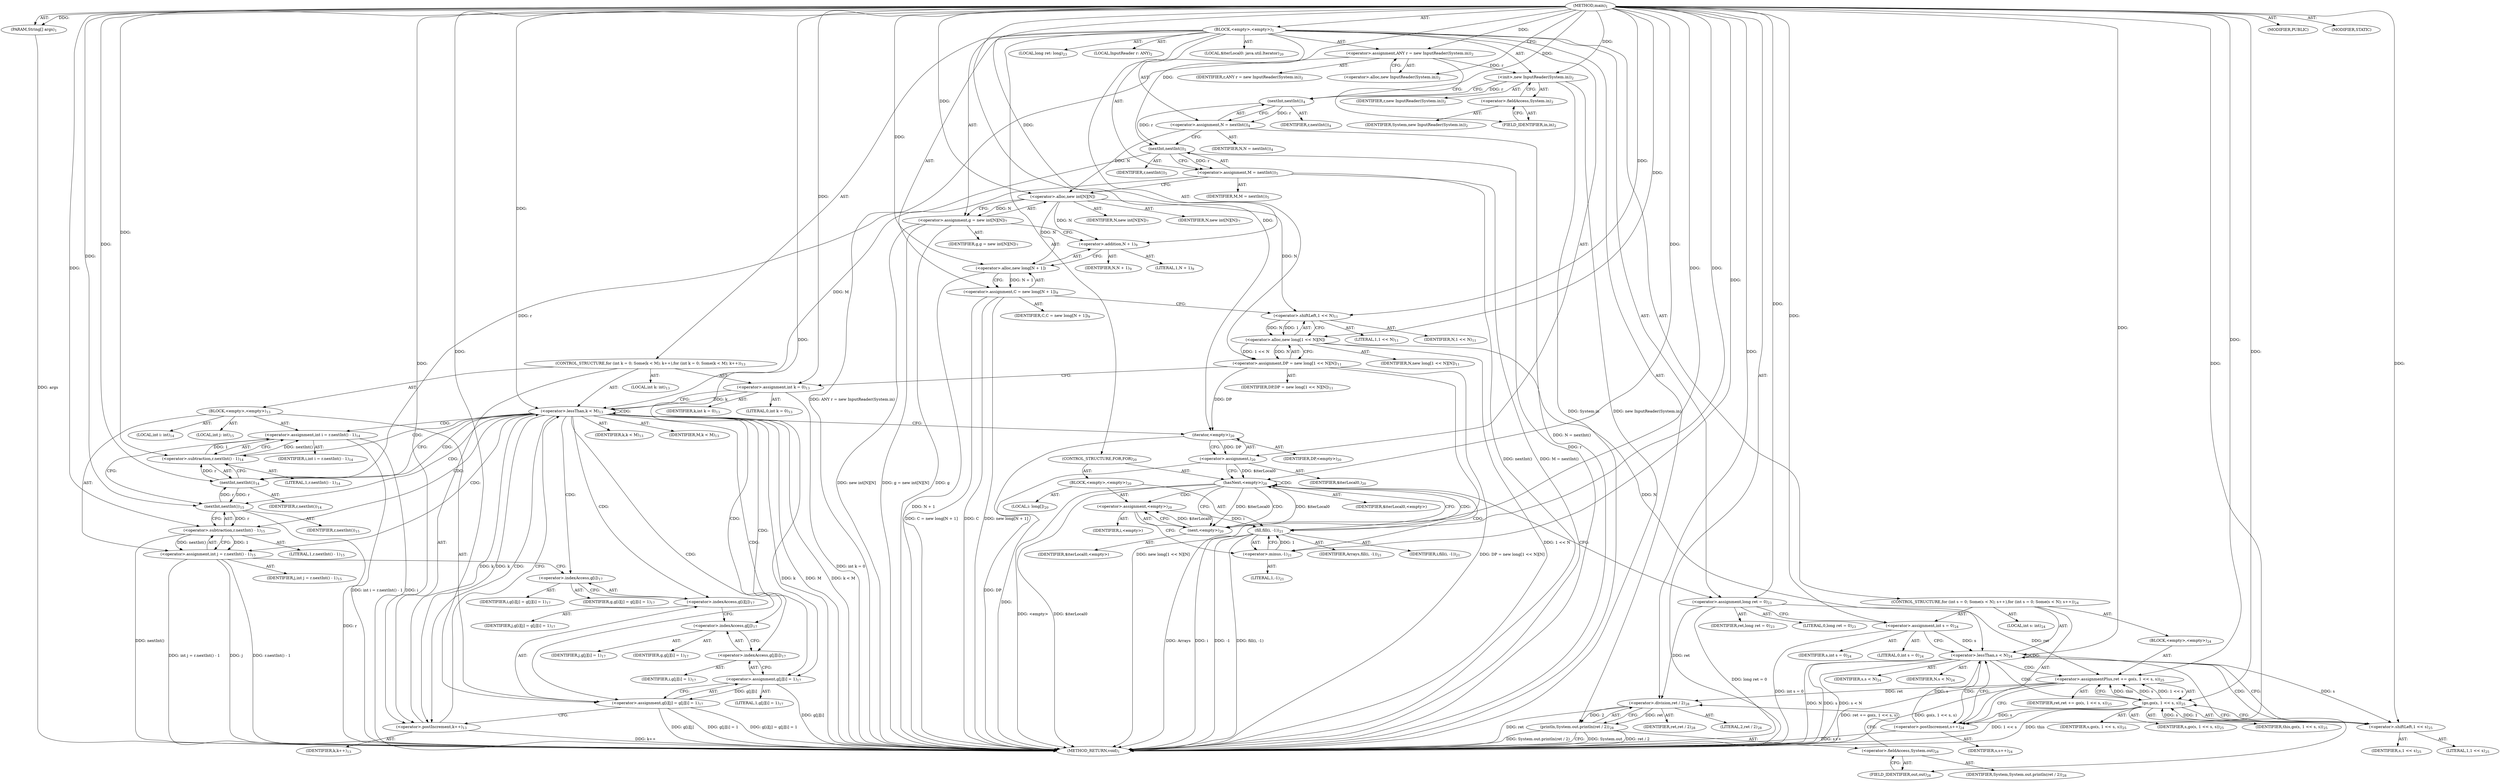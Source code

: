 digraph "main" {  
"19" [label = <(METHOD,main)<SUB>1</SUB>> ]
"20" [label = <(PARAM,String[] args)<SUB>1</SUB>> ]
"21" [label = <(BLOCK,&lt;empty&gt;,&lt;empty&gt;)<SUB>1</SUB>> ]
"4" [label = <(LOCAL,InputReader r: ANY)<SUB>2</SUB>> ]
"22" [label = <(&lt;operator&gt;.assignment,ANY r = new InputReader(System.in))<SUB>2</SUB>> ]
"23" [label = <(IDENTIFIER,r,ANY r = new InputReader(System.in))<SUB>2</SUB>> ]
"24" [label = <(&lt;operator&gt;.alloc,new InputReader(System.in))<SUB>2</SUB>> ]
"25" [label = <(&lt;init&gt;,new InputReader(System.in))<SUB>2</SUB>> ]
"3" [label = <(IDENTIFIER,r,new InputReader(System.in))<SUB>2</SUB>> ]
"26" [label = <(&lt;operator&gt;.fieldAccess,System.in)<SUB>2</SUB>> ]
"27" [label = <(IDENTIFIER,System,new InputReader(System.in))<SUB>2</SUB>> ]
"28" [label = <(FIELD_IDENTIFIER,in,in)<SUB>2</SUB>> ]
"29" [label = <(&lt;operator&gt;.assignment,N = nextInt())<SUB>4</SUB>> ]
"30" [label = <(IDENTIFIER,N,N = nextInt())<SUB>4</SUB>> ]
"31" [label = <(nextInt,nextInt())<SUB>4</SUB>> ]
"32" [label = <(IDENTIFIER,r,nextInt())<SUB>4</SUB>> ]
"33" [label = <(&lt;operator&gt;.assignment,M = nextInt())<SUB>5</SUB>> ]
"34" [label = <(IDENTIFIER,M,M = nextInt())<SUB>5</SUB>> ]
"35" [label = <(nextInt,nextInt())<SUB>5</SUB>> ]
"36" [label = <(IDENTIFIER,r,nextInt())<SUB>5</SUB>> ]
"37" [label = <(&lt;operator&gt;.assignment,g = new int[N][N])<SUB>7</SUB>> ]
"38" [label = <(IDENTIFIER,g,g = new int[N][N])<SUB>7</SUB>> ]
"39" [label = <(&lt;operator&gt;.alloc,new int[N][N])> ]
"40" [label = <(IDENTIFIER,N,new int[N][N])<SUB>7</SUB>> ]
"41" [label = <(IDENTIFIER,N,new int[N][N])<SUB>7</SUB>> ]
"42" [label = <(&lt;operator&gt;.assignment,C = new long[N + 1])<SUB>9</SUB>> ]
"43" [label = <(IDENTIFIER,C,C = new long[N + 1])<SUB>9</SUB>> ]
"44" [label = <(&lt;operator&gt;.alloc,new long[N + 1])> ]
"45" [label = <(&lt;operator&gt;.addition,N + 1)<SUB>9</SUB>> ]
"46" [label = <(IDENTIFIER,N,N + 1)<SUB>9</SUB>> ]
"47" [label = <(LITERAL,1,N + 1)<SUB>9</SUB>> ]
"48" [label = <(&lt;operator&gt;.assignment,DP = new long[1 &lt;&lt; N][N])<SUB>11</SUB>> ]
"49" [label = <(IDENTIFIER,DP,DP = new long[1 &lt;&lt; N][N])<SUB>11</SUB>> ]
"50" [label = <(&lt;operator&gt;.alloc,new long[1 &lt;&lt; N][N])> ]
"51" [label = <(&lt;operator&gt;.shiftLeft,1 &lt;&lt; N)<SUB>11</SUB>> ]
"52" [label = <(LITERAL,1,1 &lt;&lt; N)<SUB>11</SUB>> ]
"53" [label = <(IDENTIFIER,N,1 &lt;&lt; N)<SUB>11</SUB>> ]
"54" [label = <(IDENTIFIER,N,new long[1 &lt;&lt; N][N])<SUB>11</SUB>> ]
"55" [label = <(CONTROL_STRUCTURE,for (int k = 0; Some(k &lt; M); k++),for (int k = 0; Some(k &lt; M); k++))<SUB>13</SUB>> ]
"56" [label = <(LOCAL,int k: int)<SUB>13</SUB>> ]
"57" [label = <(&lt;operator&gt;.assignment,int k = 0)<SUB>13</SUB>> ]
"58" [label = <(IDENTIFIER,k,int k = 0)<SUB>13</SUB>> ]
"59" [label = <(LITERAL,0,int k = 0)<SUB>13</SUB>> ]
"60" [label = <(&lt;operator&gt;.lessThan,k &lt; M)<SUB>13</SUB>> ]
"61" [label = <(IDENTIFIER,k,k &lt; M)<SUB>13</SUB>> ]
"62" [label = <(IDENTIFIER,M,k &lt; M)<SUB>13</SUB>> ]
"63" [label = <(&lt;operator&gt;.postIncrement,k++)<SUB>13</SUB>> ]
"64" [label = <(IDENTIFIER,k,k++)<SUB>13</SUB>> ]
"65" [label = <(BLOCK,&lt;empty&gt;,&lt;empty&gt;)<SUB>13</SUB>> ]
"66" [label = <(LOCAL,int i: int)<SUB>14</SUB>> ]
"67" [label = <(&lt;operator&gt;.assignment,int i = r.nextInt() - 1)<SUB>14</SUB>> ]
"68" [label = <(IDENTIFIER,i,int i = r.nextInt() - 1)<SUB>14</SUB>> ]
"69" [label = <(&lt;operator&gt;.subtraction,r.nextInt() - 1)<SUB>14</SUB>> ]
"70" [label = <(nextInt,nextInt())<SUB>14</SUB>> ]
"71" [label = <(IDENTIFIER,r,nextInt())<SUB>14</SUB>> ]
"72" [label = <(LITERAL,1,r.nextInt() - 1)<SUB>14</SUB>> ]
"73" [label = <(LOCAL,int j: int)<SUB>15</SUB>> ]
"74" [label = <(&lt;operator&gt;.assignment,int j = r.nextInt() - 1)<SUB>15</SUB>> ]
"75" [label = <(IDENTIFIER,j,int j = r.nextInt() - 1)<SUB>15</SUB>> ]
"76" [label = <(&lt;operator&gt;.subtraction,r.nextInt() - 1)<SUB>15</SUB>> ]
"77" [label = <(nextInt,nextInt())<SUB>15</SUB>> ]
"78" [label = <(IDENTIFIER,r,nextInt())<SUB>15</SUB>> ]
"79" [label = <(LITERAL,1,r.nextInt() - 1)<SUB>15</SUB>> ]
"80" [label = <(&lt;operator&gt;.assignment,g[i][j] = g[j][i] = 1)<SUB>17</SUB>> ]
"81" [label = <(&lt;operator&gt;.indexAccess,g[i][j])<SUB>17</SUB>> ]
"82" [label = <(&lt;operator&gt;.indexAccess,g[i])<SUB>17</SUB>> ]
"83" [label = <(IDENTIFIER,g,g[i][j] = g[j][i] = 1)<SUB>17</SUB>> ]
"84" [label = <(IDENTIFIER,i,g[i][j] = g[j][i] = 1)<SUB>17</SUB>> ]
"85" [label = <(IDENTIFIER,j,g[i][j] = g[j][i] = 1)<SUB>17</SUB>> ]
"86" [label = <(&lt;operator&gt;.assignment,g[j][i] = 1)<SUB>17</SUB>> ]
"87" [label = <(&lt;operator&gt;.indexAccess,g[j][i])<SUB>17</SUB>> ]
"88" [label = <(&lt;operator&gt;.indexAccess,g[j])<SUB>17</SUB>> ]
"89" [label = <(IDENTIFIER,g,g[j][i] = 1)<SUB>17</SUB>> ]
"90" [label = <(IDENTIFIER,j,g[j][i] = 1)<SUB>17</SUB>> ]
"91" [label = <(IDENTIFIER,i,g[j][i] = 1)<SUB>17</SUB>> ]
"92" [label = <(LITERAL,1,g[j][i] = 1)<SUB>17</SUB>> ]
"93" [label = <(LOCAL,$iterLocal0: java.util.Iterator)<SUB>20</SUB>> ]
"94" [label = <(&lt;operator&gt;.assignment,)<SUB>20</SUB>> ]
"95" [label = <(IDENTIFIER,$iterLocal0,)<SUB>20</SUB>> ]
"96" [label = <(iterator,&lt;empty&gt;)<SUB>20</SUB>> ]
"97" [label = <(IDENTIFIER,DP,&lt;empty&gt;)<SUB>20</SUB>> ]
"98" [label = <(CONTROL_STRUCTURE,FOR,FOR)<SUB>20</SUB>> ]
"99" [label = <(hasNext,&lt;empty&gt;)<SUB>20</SUB>> ]
"100" [label = <(IDENTIFIER,$iterLocal0,&lt;empty&gt;)> ]
"101" [label = <(BLOCK,&lt;empty&gt;,&lt;empty&gt;)<SUB>20</SUB>> ]
"102" [label = <(LOCAL,i: long[])<SUB>20</SUB>> ]
"103" [label = <(&lt;operator&gt;.assignment,&lt;empty&gt;)<SUB>20</SUB>> ]
"104" [label = <(IDENTIFIER,i,&lt;empty&gt;)> ]
"105" [label = <(next,&lt;empty&gt;)<SUB>20</SUB>> ]
"106" [label = <(IDENTIFIER,$iterLocal0,&lt;empty&gt;)> ]
"107" [label = <(fill,fill(i, -1))<SUB>21</SUB>> ]
"108" [label = <(IDENTIFIER,Arrays,fill(i, -1))<SUB>21</SUB>> ]
"109" [label = <(IDENTIFIER,i,fill(i, -1))<SUB>21</SUB>> ]
"110" [label = <(&lt;operator&gt;.minus,-1)<SUB>21</SUB>> ]
"111" [label = <(LITERAL,1,-1)<SUB>21</SUB>> ]
"112" [label = <(LOCAL,long ret: long)<SUB>23</SUB>> ]
"113" [label = <(&lt;operator&gt;.assignment,long ret = 0)<SUB>23</SUB>> ]
"114" [label = <(IDENTIFIER,ret,long ret = 0)<SUB>23</SUB>> ]
"115" [label = <(LITERAL,0,long ret = 0)<SUB>23</SUB>> ]
"116" [label = <(CONTROL_STRUCTURE,for (int s = 0; Some(s &lt; N); s++),for (int s = 0; Some(s &lt; N); s++))<SUB>24</SUB>> ]
"117" [label = <(LOCAL,int s: int)<SUB>24</SUB>> ]
"118" [label = <(&lt;operator&gt;.assignment,int s = 0)<SUB>24</SUB>> ]
"119" [label = <(IDENTIFIER,s,int s = 0)<SUB>24</SUB>> ]
"120" [label = <(LITERAL,0,int s = 0)<SUB>24</SUB>> ]
"121" [label = <(&lt;operator&gt;.lessThan,s &lt; N)<SUB>24</SUB>> ]
"122" [label = <(IDENTIFIER,s,s &lt; N)<SUB>24</SUB>> ]
"123" [label = <(IDENTIFIER,N,s &lt; N)<SUB>24</SUB>> ]
"124" [label = <(&lt;operator&gt;.postIncrement,s++)<SUB>24</SUB>> ]
"125" [label = <(IDENTIFIER,s,s++)<SUB>24</SUB>> ]
"126" [label = <(BLOCK,&lt;empty&gt;,&lt;empty&gt;)<SUB>24</SUB>> ]
"127" [label = <(&lt;operator&gt;.assignmentPlus,ret += go(s, 1 &lt;&lt; s, s))<SUB>25</SUB>> ]
"128" [label = <(IDENTIFIER,ret,ret += go(s, 1 &lt;&lt; s, s))<SUB>25</SUB>> ]
"129" [label = <(go,go(s, 1 &lt;&lt; s, s))<SUB>25</SUB>> ]
"130" [label = <(IDENTIFIER,this,go(s, 1 &lt;&lt; s, s))<SUB>25</SUB>> ]
"131" [label = <(IDENTIFIER,s,go(s, 1 &lt;&lt; s, s))<SUB>25</SUB>> ]
"132" [label = <(&lt;operator&gt;.shiftLeft,1 &lt;&lt; s)<SUB>25</SUB>> ]
"133" [label = <(LITERAL,1,1 &lt;&lt; s)<SUB>25</SUB>> ]
"134" [label = <(IDENTIFIER,s,1 &lt;&lt; s)<SUB>25</SUB>> ]
"135" [label = <(IDENTIFIER,s,go(s, 1 &lt;&lt; s, s))<SUB>25</SUB>> ]
"136" [label = <(println,System.out.println(ret / 2))<SUB>28</SUB>> ]
"137" [label = <(&lt;operator&gt;.fieldAccess,System.out)<SUB>28</SUB>> ]
"138" [label = <(IDENTIFIER,System,System.out.println(ret / 2))<SUB>28</SUB>> ]
"139" [label = <(FIELD_IDENTIFIER,out,out)<SUB>28</SUB>> ]
"140" [label = <(&lt;operator&gt;.division,ret / 2)<SUB>28</SUB>> ]
"141" [label = <(IDENTIFIER,ret,ret / 2)<SUB>28</SUB>> ]
"142" [label = <(LITERAL,2,ret / 2)<SUB>28</SUB>> ]
"143" [label = <(MODIFIER,PUBLIC)> ]
"144" [label = <(MODIFIER,STATIC)> ]
"145" [label = <(METHOD_RETURN,void)<SUB>1</SUB>> ]
  "19" -> "20"  [ label = "AST: "] 
  "19" -> "21"  [ label = "AST: "] 
  "19" -> "143"  [ label = "AST: "] 
  "19" -> "144"  [ label = "AST: "] 
  "19" -> "145"  [ label = "AST: "] 
  "21" -> "4"  [ label = "AST: "] 
  "21" -> "22"  [ label = "AST: "] 
  "21" -> "25"  [ label = "AST: "] 
  "21" -> "29"  [ label = "AST: "] 
  "21" -> "33"  [ label = "AST: "] 
  "21" -> "37"  [ label = "AST: "] 
  "21" -> "42"  [ label = "AST: "] 
  "21" -> "48"  [ label = "AST: "] 
  "21" -> "55"  [ label = "AST: "] 
  "21" -> "93"  [ label = "AST: "] 
  "21" -> "94"  [ label = "AST: "] 
  "21" -> "98"  [ label = "AST: "] 
  "21" -> "112"  [ label = "AST: "] 
  "21" -> "113"  [ label = "AST: "] 
  "21" -> "116"  [ label = "AST: "] 
  "21" -> "136"  [ label = "AST: "] 
  "22" -> "23"  [ label = "AST: "] 
  "22" -> "24"  [ label = "AST: "] 
  "25" -> "3"  [ label = "AST: "] 
  "25" -> "26"  [ label = "AST: "] 
  "26" -> "27"  [ label = "AST: "] 
  "26" -> "28"  [ label = "AST: "] 
  "29" -> "30"  [ label = "AST: "] 
  "29" -> "31"  [ label = "AST: "] 
  "31" -> "32"  [ label = "AST: "] 
  "33" -> "34"  [ label = "AST: "] 
  "33" -> "35"  [ label = "AST: "] 
  "35" -> "36"  [ label = "AST: "] 
  "37" -> "38"  [ label = "AST: "] 
  "37" -> "39"  [ label = "AST: "] 
  "39" -> "40"  [ label = "AST: "] 
  "39" -> "41"  [ label = "AST: "] 
  "42" -> "43"  [ label = "AST: "] 
  "42" -> "44"  [ label = "AST: "] 
  "44" -> "45"  [ label = "AST: "] 
  "45" -> "46"  [ label = "AST: "] 
  "45" -> "47"  [ label = "AST: "] 
  "48" -> "49"  [ label = "AST: "] 
  "48" -> "50"  [ label = "AST: "] 
  "50" -> "51"  [ label = "AST: "] 
  "50" -> "54"  [ label = "AST: "] 
  "51" -> "52"  [ label = "AST: "] 
  "51" -> "53"  [ label = "AST: "] 
  "55" -> "56"  [ label = "AST: "] 
  "55" -> "57"  [ label = "AST: "] 
  "55" -> "60"  [ label = "AST: "] 
  "55" -> "63"  [ label = "AST: "] 
  "55" -> "65"  [ label = "AST: "] 
  "57" -> "58"  [ label = "AST: "] 
  "57" -> "59"  [ label = "AST: "] 
  "60" -> "61"  [ label = "AST: "] 
  "60" -> "62"  [ label = "AST: "] 
  "63" -> "64"  [ label = "AST: "] 
  "65" -> "66"  [ label = "AST: "] 
  "65" -> "67"  [ label = "AST: "] 
  "65" -> "73"  [ label = "AST: "] 
  "65" -> "74"  [ label = "AST: "] 
  "65" -> "80"  [ label = "AST: "] 
  "67" -> "68"  [ label = "AST: "] 
  "67" -> "69"  [ label = "AST: "] 
  "69" -> "70"  [ label = "AST: "] 
  "69" -> "72"  [ label = "AST: "] 
  "70" -> "71"  [ label = "AST: "] 
  "74" -> "75"  [ label = "AST: "] 
  "74" -> "76"  [ label = "AST: "] 
  "76" -> "77"  [ label = "AST: "] 
  "76" -> "79"  [ label = "AST: "] 
  "77" -> "78"  [ label = "AST: "] 
  "80" -> "81"  [ label = "AST: "] 
  "80" -> "86"  [ label = "AST: "] 
  "81" -> "82"  [ label = "AST: "] 
  "81" -> "85"  [ label = "AST: "] 
  "82" -> "83"  [ label = "AST: "] 
  "82" -> "84"  [ label = "AST: "] 
  "86" -> "87"  [ label = "AST: "] 
  "86" -> "92"  [ label = "AST: "] 
  "87" -> "88"  [ label = "AST: "] 
  "87" -> "91"  [ label = "AST: "] 
  "88" -> "89"  [ label = "AST: "] 
  "88" -> "90"  [ label = "AST: "] 
  "94" -> "95"  [ label = "AST: "] 
  "94" -> "96"  [ label = "AST: "] 
  "96" -> "97"  [ label = "AST: "] 
  "98" -> "99"  [ label = "AST: "] 
  "98" -> "101"  [ label = "AST: "] 
  "99" -> "100"  [ label = "AST: "] 
  "101" -> "102"  [ label = "AST: "] 
  "101" -> "103"  [ label = "AST: "] 
  "101" -> "107"  [ label = "AST: "] 
  "103" -> "104"  [ label = "AST: "] 
  "103" -> "105"  [ label = "AST: "] 
  "105" -> "106"  [ label = "AST: "] 
  "107" -> "108"  [ label = "AST: "] 
  "107" -> "109"  [ label = "AST: "] 
  "107" -> "110"  [ label = "AST: "] 
  "110" -> "111"  [ label = "AST: "] 
  "113" -> "114"  [ label = "AST: "] 
  "113" -> "115"  [ label = "AST: "] 
  "116" -> "117"  [ label = "AST: "] 
  "116" -> "118"  [ label = "AST: "] 
  "116" -> "121"  [ label = "AST: "] 
  "116" -> "124"  [ label = "AST: "] 
  "116" -> "126"  [ label = "AST: "] 
  "118" -> "119"  [ label = "AST: "] 
  "118" -> "120"  [ label = "AST: "] 
  "121" -> "122"  [ label = "AST: "] 
  "121" -> "123"  [ label = "AST: "] 
  "124" -> "125"  [ label = "AST: "] 
  "126" -> "127"  [ label = "AST: "] 
  "127" -> "128"  [ label = "AST: "] 
  "127" -> "129"  [ label = "AST: "] 
  "129" -> "130"  [ label = "AST: "] 
  "129" -> "131"  [ label = "AST: "] 
  "129" -> "132"  [ label = "AST: "] 
  "129" -> "135"  [ label = "AST: "] 
  "132" -> "133"  [ label = "AST: "] 
  "132" -> "134"  [ label = "AST: "] 
  "136" -> "137"  [ label = "AST: "] 
  "136" -> "140"  [ label = "AST: "] 
  "137" -> "138"  [ label = "AST: "] 
  "137" -> "139"  [ label = "AST: "] 
  "140" -> "141"  [ label = "AST: "] 
  "140" -> "142"  [ label = "AST: "] 
  "22" -> "28"  [ label = "CFG: "] 
  "25" -> "31"  [ label = "CFG: "] 
  "29" -> "35"  [ label = "CFG: "] 
  "33" -> "39"  [ label = "CFG: "] 
  "37" -> "45"  [ label = "CFG: "] 
  "42" -> "51"  [ label = "CFG: "] 
  "48" -> "57"  [ label = "CFG: "] 
  "94" -> "99"  [ label = "CFG: "] 
  "113" -> "118"  [ label = "CFG: "] 
  "136" -> "145"  [ label = "CFG: "] 
  "24" -> "22"  [ label = "CFG: "] 
  "26" -> "25"  [ label = "CFG: "] 
  "31" -> "29"  [ label = "CFG: "] 
  "35" -> "33"  [ label = "CFG: "] 
  "39" -> "37"  [ label = "CFG: "] 
  "44" -> "42"  [ label = "CFG: "] 
  "50" -> "48"  [ label = "CFG: "] 
  "57" -> "60"  [ label = "CFG: "] 
  "60" -> "70"  [ label = "CFG: "] 
  "60" -> "96"  [ label = "CFG: "] 
  "63" -> "60"  [ label = "CFG: "] 
  "96" -> "94"  [ label = "CFG: "] 
  "99" -> "105"  [ label = "CFG: "] 
  "99" -> "113"  [ label = "CFG: "] 
  "118" -> "121"  [ label = "CFG: "] 
  "121" -> "132"  [ label = "CFG: "] 
  "121" -> "139"  [ label = "CFG: "] 
  "124" -> "121"  [ label = "CFG: "] 
  "137" -> "140"  [ label = "CFG: "] 
  "140" -> "136"  [ label = "CFG: "] 
  "28" -> "26"  [ label = "CFG: "] 
  "45" -> "44"  [ label = "CFG: "] 
  "51" -> "50"  [ label = "CFG: "] 
  "67" -> "77"  [ label = "CFG: "] 
  "74" -> "82"  [ label = "CFG: "] 
  "80" -> "63"  [ label = "CFG: "] 
  "103" -> "110"  [ label = "CFG: "] 
  "107" -> "99"  [ label = "CFG: "] 
  "127" -> "124"  [ label = "CFG: "] 
  "139" -> "137"  [ label = "CFG: "] 
  "69" -> "67"  [ label = "CFG: "] 
  "76" -> "74"  [ label = "CFG: "] 
  "81" -> "88"  [ label = "CFG: "] 
  "86" -> "80"  [ label = "CFG: "] 
  "105" -> "103"  [ label = "CFG: "] 
  "110" -> "107"  [ label = "CFG: "] 
  "129" -> "127"  [ label = "CFG: "] 
  "70" -> "69"  [ label = "CFG: "] 
  "77" -> "76"  [ label = "CFG: "] 
  "82" -> "81"  [ label = "CFG: "] 
  "87" -> "86"  [ label = "CFG: "] 
  "132" -> "129"  [ label = "CFG: "] 
  "88" -> "87"  [ label = "CFG: "] 
  "19" -> "24"  [ label = "CFG: "] 
  "20" -> "145"  [ label = "DDG: args"] 
  "22" -> "145"  [ label = "DDG: ANY r = new InputReader(System.in)"] 
  "25" -> "145"  [ label = "DDG: System.in"] 
  "25" -> "145"  [ label = "DDG: new InputReader(System.in)"] 
  "29" -> "145"  [ label = "DDG: N = nextInt()"] 
  "35" -> "145"  [ label = "DDG: r"] 
  "33" -> "145"  [ label = "DDG: nextInt()"] 
  "33" -> "145"  [ label = "DDG: M = nextInt()"] 
  "37" -> "145"  [ label = "DDG: g"] 
  "37" -> "145"  [ label = "DDG: new int[N][N]"] 
  "37" -> "145"  [ label = "DDG: g = new int[N][N]"] 
  "44" -> "145"  [ label = "DDG: N + 1"] 
  "42" -> "145"  [ label = "DDG: new long[N + 1]"] 
  "42" -> "145"  [ label = "DDG: C = new long[N + 1]"] 
  "50" -> "145"  [ label = "DDG: 1 &lt;&lt; N"] 
  "48" -> "145"  [ label = "DDG: new long[1 &lt;&lt; N][N]"] 
  "48" -> "145"  [ label = "DDG: DP = new long[1 &lt;&lt; N][N]"] 
  "57" -> "145"  [ label = "DDG: int k = 0"] 
  "60" -> "145"  [ label = "DDG: k"] 
  "60" -> "145"  [ label = "DDG: M"] 
  "60" -> "145"  [ label = "DDG: k &lt; M"] 
  "96" -> "145"  [ label = "DDG: DP"] 
  "94" -> "145"  [ label = "DDG: "] 
  "99" -> "145"  [ label = "DDG: $iterLocal0"] 
  "99" -> "145"  [ label = "DDG: &lt;empty&gt;"] 
  "113" -> "145"  [ label = "DDG: long ret = 0"] 
  "118" -> "145"  [ label = "DDG: int s = 0"] 
  "121" -> "145"  [ label = "DDG: s"] 
  "121" -> "145"  [ label = "DDG: N"] 
  "121" -> "145"  [ label = "DDG: s &lt; N"] 
  "136" -> "145"  [ label = "DDG: System.out"] 
  "140" -> "145"  [ label = "DDG: ret"] 
  "136" -> "145"  [ label = "DDG: ret / 2"] 
  "136" -> "145"  [ label = "DDG: System.out.println(ret / 2)"] 
  "129" -> "145"  [ label = "DDG: 1 &lt;&lt; s"] 
  "127" -> "145"  [ label = "DDG: go(s, 1 &lt;&lt; s, s)"] 
  "127" -> "145"  [ label = "DDG: ret += go(s, 1 &lt;&lt; s, s)"] 
  "124" -> "145"  [ label = "DDG: s++"] 
  "107" -> "145"  [ label = "DDG: i"] 
  "107" -> "145"  [ label = "DDG: -1"] 
  "107" -> "145"  [ label = "DDG: fill(i, -1)"] 
  "67" -> "145"  [ label = "DDG: i"] 
  "67" -> "145"  [ label = "DDG: int i = r.nextInt() - 1"] 
  "74" -> "145"  [ label = "DDG: j"] 
  "77" -> "145"  [ label = "DDG: r"] 
  "76" -> "145"  [ label = "DDG: nextInt()"] 
  "74" -> "145"  [ label = "DDG: r.nextInt() - 1"] 
  "74" -> "145"  [ label = "DDG: int j = r.nextInt() - 1"] 
  "80" -> "145"  [ label = "DDG: g[i][j]"] 
  "86" -> "145"  [ label = "DDG: g[j][i]"] 
  "80" -> "145"  [ label = "DDG: g[j][i] = 1"] 
  "80" -> "145"  [ label = "DDG: g[i][j] = g[j][i] = 1"] 
  "63" -> "145"  [ label = "DDG: k++"] 
  "107" -> "145"  [ label = "DDG: Arrays"] 
  "129" -> "145"  [ label = "DDG: this"] 
  "42" -> "145"  [ label = "DDG: C"] 
  "19" -> "20"  [ label = "DDG: "] 
  "19" -> "22"  [ label = "DDG: "] 
  "31" -> "29"  [ label = "DDG: r"] 
  "35" -> "33"  [ label = "DDG: r"] 
  "39" -> "37"  [ label = "DDG: N"] 
  "44" -> "42"  [ label = "DDG: N + 1"] 
  "50" -> "48"  [ label = "DDG: 1 &lt;&lt; N"] 
  "50" -> "48"  [ label = "DDG: N"] 
  "96" -> "94"  [ label = "DDG: DP"] 
  "19" -> "113"  [ label = "DDG: "] 
  "22" -> "25"  [ label = "DDG: r"] 
  "19" -> "25"  [ label = "DDG: "] 
  "19" -> "57"  [ label = "DDG: "] 
  "19" -> "118"  [ label = "DDG: "] 
  "140" -> "136"  [ label = "DDG: ret"] 
  "140" -> "136"  [ label = "DDG: 2"] 
  "25" -> "31"  [ label = "DDG: r"] 
  "19" -> "31"  [ label = "DDG: "] 
  "31" -> "35"  [ label = "DDG: r"] 
  "19" -> "35"  [ label = "DDG: "] 
  "29" -> "39"  [ label = "DDG: N"] 
  "19" -> "39"  [ label = "DDG: "] 
  "39" -> "44"  [ label = "DDG: N"] 
  "19" -> "44"  [ label = "DDG: "] 
  "51" -> "50"  [ label = "DDG: 1"] 
  "51" -> "50"  [ label = "DDG: N"] 
  "19" -> "50"  [ label = "DDG: "] 
  "57" -> "60"  [ label = "DDG: k"] 
  "63" -> "60"  [ label = "DDG: k"] 
  "19" -> "60"  [ label = "DDG: "] 
  "33" -> "60"  [ label = "DDG: M"] 
  "60" -> "63"  [ label = "DDG: k"] 
  "19" -> "63"  [ label = "DDG: "] 
  "69" -> "67"  [ label = "DDG: nextInt()"] 
  "69" -> "67"  [ label = "DDG: 1"] 
  "76" -> "74"  [ label = "DDG: nextInt()"] 
  "76" -> "74"  [ label = "DDG: 1"] 
  "86" -> "80"  [ label = "DDG: g[j][i]"] 
  "19" -> "80"  [ label = "DDG: "] 
  "48" -> "96"  [ label = "DDG: DP"] 
  "19" -> "96"  [ label = "DDG: "] 
  "94" -> "99"  [ label = "DDG: $iterLocal0"] 
  "105" -> "99"  [ label = "DDG: $iterLocal0"] 
  "19" -> "99"  [ label = "DDG: "] 
  "105" -> "103"  [ label = "DDG: $iterLocal0"] 
  "118" -> "121"  [ label = "DDG: s"] 
  "124" -> "121"  [ label = "DDG: s"] 
  "19" -> "121"  [ label = "DDG: "] 
  "50" -> "121"  [ label = "DDG: N"] 
  "129" -> "124"  [ label = "DDG: s"] 
  "19" -> "124"  [ label = "DDG: "] 
  "129" -> "127"  [ label = "DDG: this"] 
  "129" -> "127"  [ label = "DDG: s"] 
  "129" -> "127"  [ label = "DDG: 1 &lt;&lt; s"] 
  "113" -> "140"  [ label = "DDG: ret"] 
  "127" -> "140"  [ label = "DDG: ret"] 
  "19" -> "140"  [ label = "DDG: "] 
  "39" -> "45"  [ label = "DDG: N"] 
  "19" -> "45"  [ label = "DDG: "] 
  "19" -> "51"  [ label = "DDG: "] 
  "39" -> "51"  [ label = "DDG: N"] 
  "19" -> "107"  [ label = "DDG: "] 
  "103" -> "107"  [ label = "DDG: i"] 
  "110" -> "107"  [ label = "DDG: 1"] 
  "113" -> "127"  [ label = "DDG: ret"] 
  "19" -> "127"  [ label = "DDG: "] 
  "70" -> "69"  [ label = "DDG: r"] 
  "19" -> "69"  [ label = "DDG: "] 
  "77" -> "76"  [ label = "DDG: r"] 
  "19" -> "76"  [ label = "DDG: "] 
  "19" -> "86"  [ label = "DDG: "] 
  "99" -> "105"  [ label = "DDG: $iterLocal0"] 
  "19" -> "105"  [ label = "DDG: "] 
  "19" -> "110"  [ label = "DDG: "] 
  "19" -> "129"  [ label = "DDG: "] 
  "132" -> "129"  [ label = "DDG: s"] 
  "132" -> "129"  [ label = "DDG: 1"] 
  "35" -> "70"  [ label = "DDG: r"] 
  "77" -> "70"  [ label = "DDG: r"] 
  "19" -> "70"  [ label = "DDG: "] 
  "70" -> "77"  [ label = "DDG: r"] 
  "19" -> "77"  [ label = "DDG: "] 
  "19" -> "132"  [ label = "DDG: "] 
  "121" -> "132"  [ label = "DDG: s"] 
  "60" -> "60"  [ label = "CDG: "] 
  "60" -> "77"  [ label = "CDG: "] 
  "60" -> "81"  [ label = "CDG: "] 
  "60" -> "69"  [ label = "CDG: "] 
  "60" -> "67"  [ label = "CDG: "] 
  "60" -> "74"  [ label = "CDG: "] 
  "60" -> "76"  [ label = "CDG: "] 
  "60" -> "87"  [ label = "CDG: "] 
  "60" -> "82"  [ label = "CDG: "] 
  "60" -> "80"  [ label = "CDG: "] 
  "60" -> "88"  [ label = "CDG: "] 
  "60" -> "70"  [ label = "CDG: "] 
  "60" -> "63"  [ label = "CDG: "] 
  "60" -> "86"  [ label = "CDG: "] 
  "99" -> "107"  [ label = "CDG: "] 
  "99" -> "99"  [ label = "CDG: "] 
  "99" -> "103"  [ label = "CDG: "] 
  "99" -> "105"  [ label = "CDG: "] 
  "99" -> "110"  [ label = "CDG: "] 
  "121" -> "132"  [ label = "CDG: "] 
  "121" -> "121"  [ label = "CDG: "] 
  "121" -> "129"  [ label = "CDG: "] 
  "121" -> "127"  [ label = "CDG: "] 
  "121" -> "124"  [ label = "CDG: "] 
}
